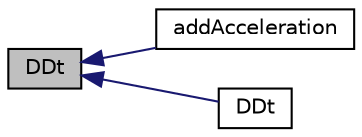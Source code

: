 digraph "DDt"
{
  bgcolor="transparent";
  edge [fontname="Helvetica",fontsize="10",labelfontname="Helvetica",labelfontsize="10"];
  node [fontname="Helvetica",fontsize="10",shape=record];
  rankdir="LR";
  Node330 [label="DDt",height=0.2,width=0.4,color="black", fillcolor="grey75", style="filled", fontcolor="black"];
  Node330 -> Node331 [dir="back",color="midnightblue",fontsize="10",style="solid",fontname="Helvetica"];
  Node331 [label="addAcceleration",height=0.2,width=0.4,color="black",URL="$a22685.html#aa138de6edfaaaee4d0162e844a0020f7",tooltip="Add the frame acceleration contribution to the momentum equation. "];
  Node330 -> Node332 [dir="back",color="midnightblue",fontsize="10",style="solid",fontname="Helvetica"];
  Node332 [label="DDt",height=0.2,width=0.4,color="black",URL="$a22685.html#a3cd184e721bbc613914b5d02aa9bb0f8",tooltip="Return the frame acceleration. "];
}
